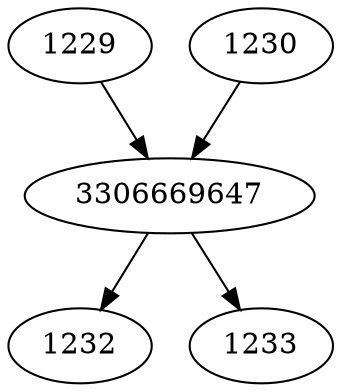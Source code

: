 strict digraph  {
1229;
1230;
3306669647;
1232;
1233;
1229 -> 3306669647;
1230 -> 3306669647;
3306669647 -> 1232;
3306669647 -> 1233;
}
